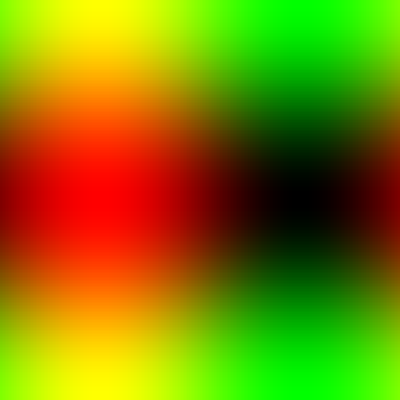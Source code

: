 size(200);

import palette;

int n=256;
real ninv=2pi/n;
pen[][] v=new pen[n][n];

for(int i=0; i < n; ++i)
  for(int j=0; j < n; ++j)
    v[i][j]=rgb(0.5*(1+sin(i*ninv)),0.5*(1+cos(j*ninv)),0);

picture bar;

image(v,(0,0),(1,1));

